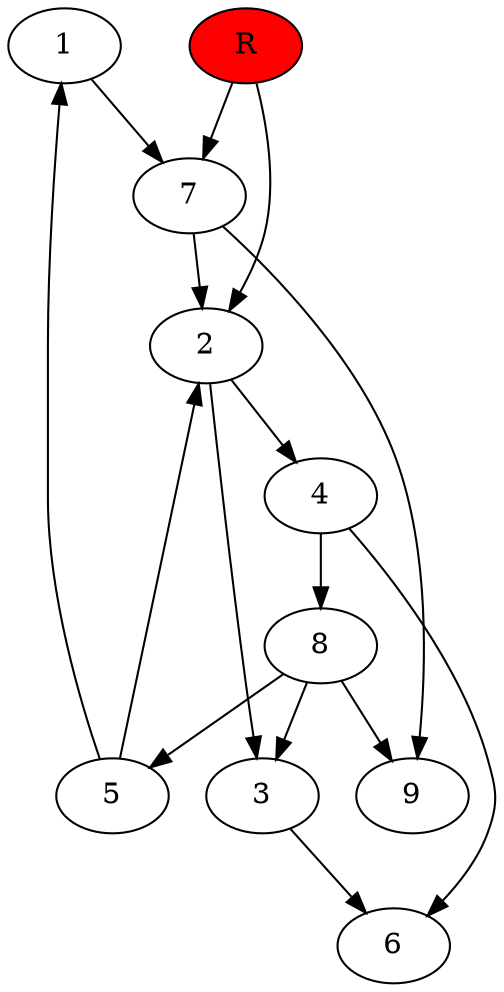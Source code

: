 digraph prb13608 {
	1
	2
	3
	4
	5
	6
	7
	8
	R [fillcolor="#ff0000" style=filled]
	1 -> 7
	2 -> 3
	2 -> 4
	3 -> 6
	4 -> 6
	4 -> 8
	5 -> 1
	5 -> 2
	7 -> 2
	7 -> 9
	8 -> 3
	8 -> 5
	8 -> 9
	R -> 2
	R -> 7
}
